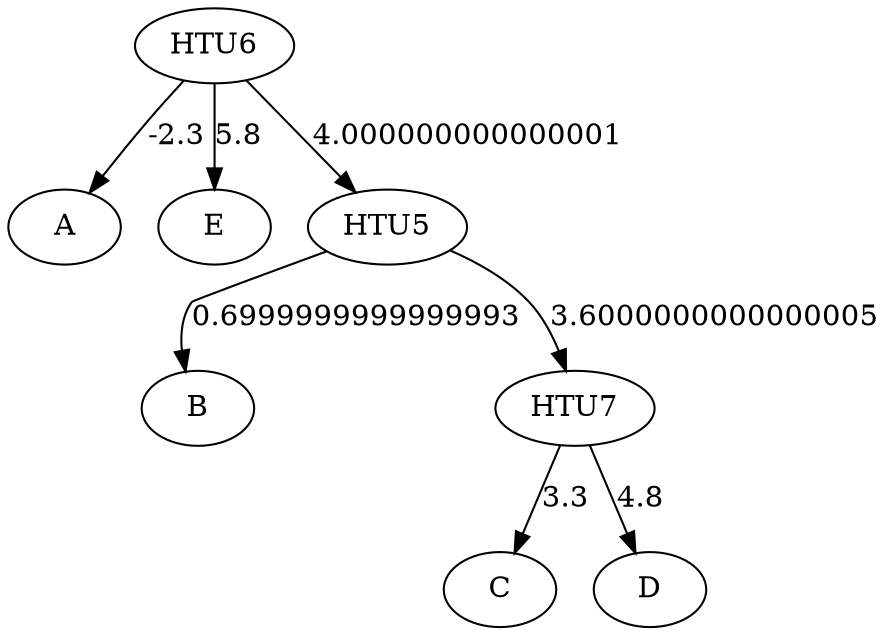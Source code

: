 digraph {
    0 [label=A];
    1 [label=B];
    2 [label=C];
    3 [label=D];
    4 [label=E];
    5 [label=HTU5];
    6 [label=HTU6];
    7 [label=HTU7];
    5 -> 1 [label=0.6999999999999993];
    5 -> 7 [label=3.6000000000000005];
    6 -> 0 [label=-2.3];
    6 -> 4 [label=5.8];
    6 -> 5 [label=4.000000000000001];
    7 -> 2 [label=3.3];
    7 -> 3 [label=4.8];
}